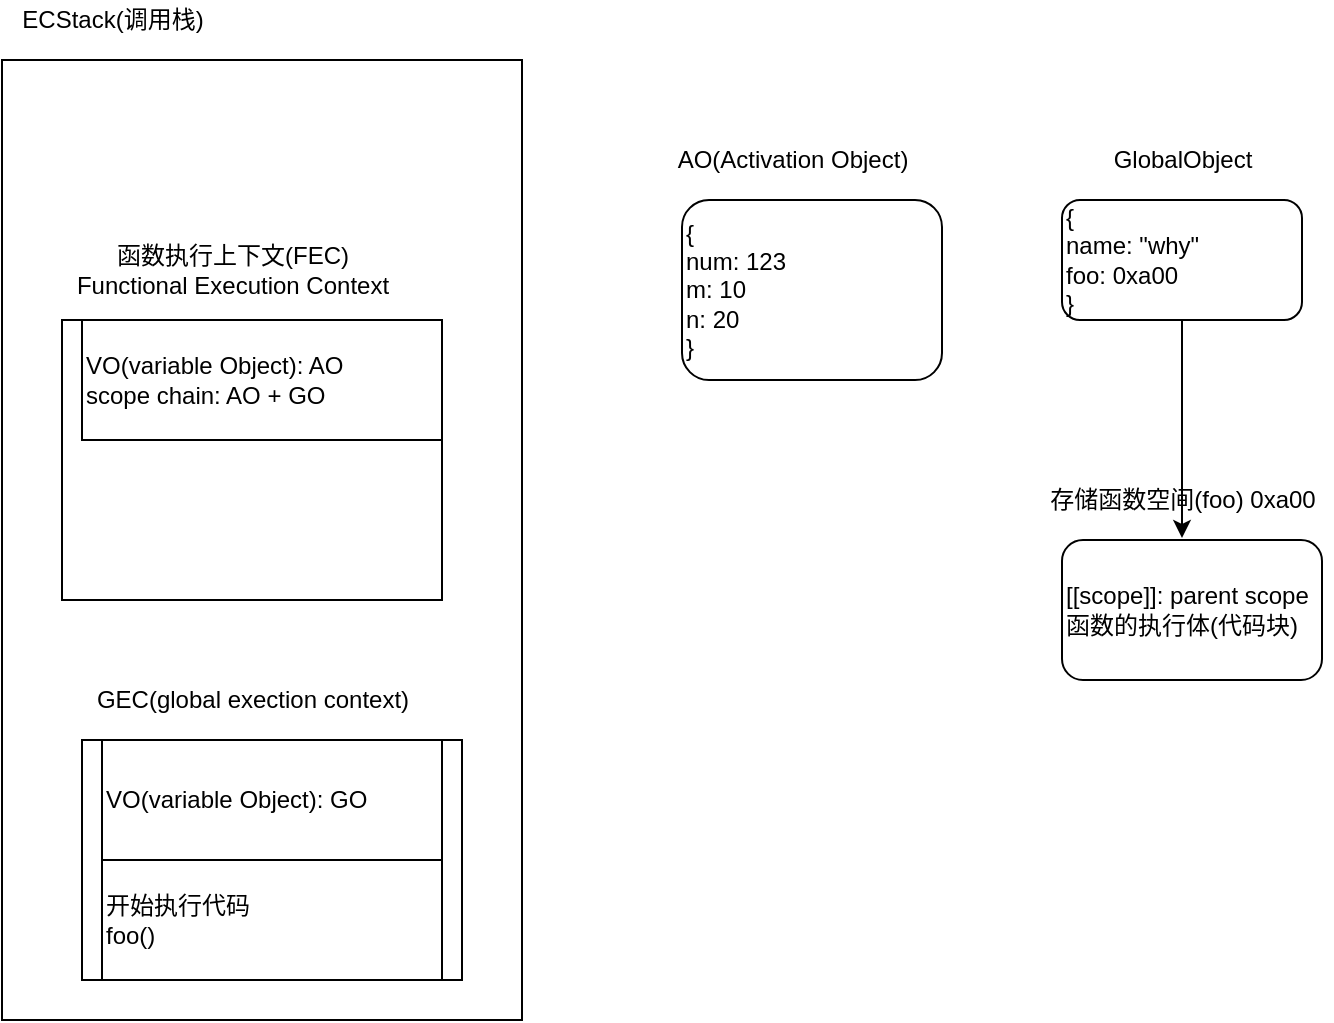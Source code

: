 <mxfile>
    <diagram id="ZRgNgkGBJunc0q0rqTIc" name="Page-1">
        <mxGraphModel dx="1298" dy="587" grid="1" gridSize="10" guides="1" tooltips="1" connect="1" arrows="1" fold="1" page="1" pageScale="1" pageWidth="1654" pageHeight="2336" math="0" shadow="0">
            <root>
                <mxCell id="0"/>
                <mxCell id="1" parent="0"/>
                <mxCell id="2" value="" style="rounded=0;whiteSpace=wrap;html=1;" parent="1" vertex="1">
                    <mxGeometry x="270" y="100" width="260" height="480" as="geometry"/>
                </mxCell>
                <mxCell id="3" value="ECStack(调用栈)" style="text;html=1;align=center;verticalAlign=middle;resizable=0;points=[];autosize=1;strokeColor=none;" parent="1" vertex="1">
                    <mxGeometry x="270" y="70" width="110" height="20" as="geometry"/>
                </mxCell>
                <mxCell id="4" value="" style="rounded=0;whiteSpace=wrap;html=1;" parent="1" vertex="1">
                    <mxGeometry x="310" y="440" width="190" height="120" as="geometry"/>
                </mxCell>
                <mxCell id="5" value="GEC(global exection context)" style="text;html=1;align=center;verticalAlign=middle;resizable=0;points=[];autosize=1;strokeColor=none;" parent="1" vertex="1">
                    <mxGeometry x="310" y="410" width="170" height="20" as="geometry"/>
                </mxCell>
                <mxCell id="8" value="VO(variable Object): GO" style="rounded=0;whiteSpace=wrap;html=1;align=left;" parent="1" vertex="1">
                    <mxGeometry x="320" y="440" width="170" height="60" as="geometry"/>
                </mxCell>
                <mxCell id="9" value="开始执行代码&lt;br&gt;foo()" style="rounded=0;whiteSpace=wrap;html=1;align=left;" parent="1" vertex="1">
                    <mxGeometry x="320" y="500" width="170" height="60" as="geometry"/>
                </mxCell>
                <mxCell id="10" value="{&lt;br&gt;name: &quot;why&quot;&lt;br&gt;foo: 0xa00&lt;br&gt;}" style="rounded=1;whiteSpace=wrap;html=1;align=left;" vertex="1" parent="1">
                    <mxGeometry x="800" y="170" width="120" height="60" as="geometry"/>
                </mxCell>
                <mxCell id="11" value="GlobalObject" style="text;html=1;align=center;verticalAlign=middle;resizable=0;points=[];autosize=1;strokeColor=none;" vertex="1" parent="1">
                    <mxGeometry x="820" y="140" width="80" height="20" as="geometry"/>
                </mxCell>
                <mxCell id="12" value="[[scope]]: parent scope&lt;br&gt;函数的执行体(代码块)" style="rounded=1;whiteSpace=wrap;html=1;align=left;" vertex="1" parent="1">
                    <mxGeometry x="800" y="340" width="130" height="70" as="geometry"/>
                </mxCell>
                <mxCell id="13" value="存储函数空间(foo) 0xa00" style="text;html=1;align=center;verticalAlign=middle;resizable=0;points=[];autosize=1;strokeColor=none;" vertex="1" parent="1">
                    <mxGeometry x="785" y="310" width="150" height="20" as="geometry"/>
                </mxCell>
                <mxCell id="14" value="" style="endArrow=classic;html=1;" edge="1" parent="1" source="10">
                    <mxGeometry width="50" height="50" relative="1" as="geometry">
                        <mxPoint x="940" y="200" as="sourcePoint"/>
                        <mxPoint x="860" y="339" as="targetPoint"/>
                    </mxGeometry>
                </mxCell>
                <mxCell id="15" value="" style="rounded=0;whiteSpace=wrap;html=1;" vertex="1" parent="1">
                    <mxGeometry x="300" y="230" width="190" height="140" as="geometry"/>
                </mxCell>
                <mxCell id="16" value="函数执行上下文(FEC)&lt;br&gt;Functional Execution Context" style="text;html=1;align=center;verticalAlign=middle;resizable=0;points=[];autosize=1;strokeColor=none;" vertex="1" parent="1">
                    <mxGeometry x="300" y="190" width="170" height="30" as="geometry"/>
                </mxCell>
                <mxCell id="17" value="VO(variable Object): AO&lt;br&gt;scope chain: AO + GO" style="rounded=0;whiteSpace=wrap;html=1;align=left;" vertex="1" parent="1">
                    <mxGeometry x="310" y="230" width="180" height="60" as="geometry"/>
                </mxCell>
                <mxCell id="18" value="{&lt;br&gt;num: 123&lt;br&gt;m: 10&lt;br&gt;n: 20&lt;br&gt;}" style="rounded=1;whiteSpace=wrap;html=1;align=left;" vertex="1" parent="1">
                    <mxGeometry x="610" y="170" width="130" height="90" as="geometry"/>
                </mxCell>
                <mxCell id="19" value="AO(Activation Object)" style="text;html=1;align=center;verticalAlign=middle;resizable=0;points=[];autosize=1;strokeColor=none;" vertex="1" parent="1">
                    <mxGeometry x="600" y="140" width="130" height="20" as="geometry"/>
                </mxCell>
                <mxCell id="20" value="开始执行函数代码&lt;br&gt;
                    <mxGeometry x="310" y="290" width="170" height="60" as="geometry"/>
                </mxCell>
                <mxCell id="21" value="当我们查找一个变量时,真实的查找路径是沿着作用域链来查找" style="text;html=1;align=center;verticalAlign=middle;resizable=0;points=[];autosize=1;strokeColor=none;" vertex="1" parent="1">
                    <mxGeometry x="610" y="40" width="340" height="20" as="geometry"/>
                </mxCell>
            </root>
        </mxGraphModel>
    </diagram>
</mxfile>